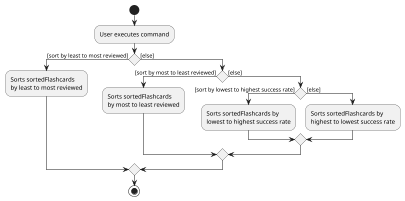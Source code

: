 @startuml
scale 0.5
start
:User executes command;

'Since the beta syntax does not support placing the condition outside the
'diamond we place it as the true branch instead.

if () then ([sort by least to most reviewed])
    :Sorts sortedFlashcards
    by least to most reviewed;
else ([else])
    if () then ([sort by most to least reviewed])
        :Sorts sortedFlashcards
        by most to least reviewed;
    else ([else])
        if () then ([sort by lowest to highest success rate])
            :Sorts sortedFlashcards by
            lowest to highest success rate;
        else ([else])
            :Sorts sortedFlashcards by
            highest to lowest success rate;
         endif
    endif
endif
stop
@enduml
